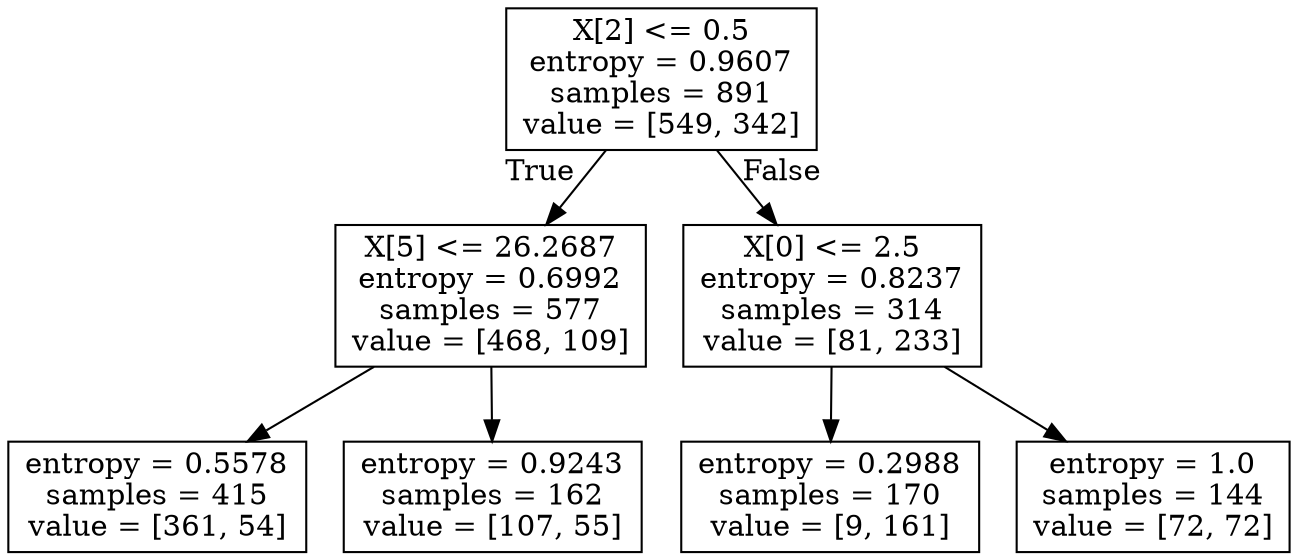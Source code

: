 digraph Tree {
node [shape=box] ;
0 [label="X[2] <= 0.5\nentropy = 0.9607\nsamples = 891\nvalue = [549, 342]"] ;
1 [label="X[5] <= 26.2687\nentropy = 0.6992\nsamples = 577\nvalue = [468, 109]"] ;
0 -> 1 [labeldistance=2.5, labelangle=45, headlabel="True"] ;
2 [label="entropy = 0.5578\nsamples = 415\nvalue = [361, 54]"] ;
1 -> 2 ;
3 [label="entropy = 0.9243\nsamples = 162\nvalue = [107, 55]"] ;
1 -> 3 ;
4 [label="X[0] <= 2.5\nentropy = 0.8237\nsamples = 314\nvalue = [81, 233]"] ;
0 -> 4 [labeldistance=2.5, labelangle=-45, headlabel="False"] ;
5 [label="entropy = 0.2988\nsamples = 170\nvalue = [9, 161]"] ;
4 -> 5 ;
6 [label="entropy = 1.0\nsamples = 144\nvalue = [72, 72]"] ;
4 -> 6 ;
}